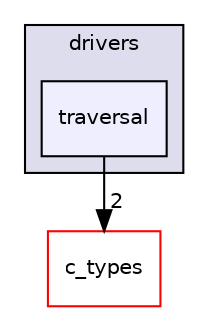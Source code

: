 digraph "traversal" {
  compound=true
  node [ fontsize="10", fontname="Helvetica"];
  edge [ labelfontsize="10", labelfontname="Helvetica"];
  subgraph clusterdir_4fe5cf12322eb0f9892753dc20f1484c {
    graph [ bgcolor="#ddddee", pencolor="black", label="drivers" fontname="Helvetica", fontsize="10", URL="dir_4fe5cf12322eb0f9892753dc20f1484c.html"]
  dir_036b7fd53d9b7ee2886fd408cf4fb665 [shape=box, label="traversal", style="filled", fillcolor="#eeeeff", pencolor="black", URL="dir_036b7fd53d9b7ee2886fd408cf4fb665.html"];
  }
  dir_d5995d5871f728649bd47ea0d6428e03 [shape=box label="c_types" fillcolor="white" style="filled" color="red" URL="dir_d5995d5871f728649bd47ea0d6428e03.html"];
  dir_036b7fd53d9b7ee2886fd408cf4fb665->dir_d5995d5871f728649bd47ea0d6428e03 [headlabel="2", labeldistance=1.5 headhref="dir_000053_000049.html"];
}
